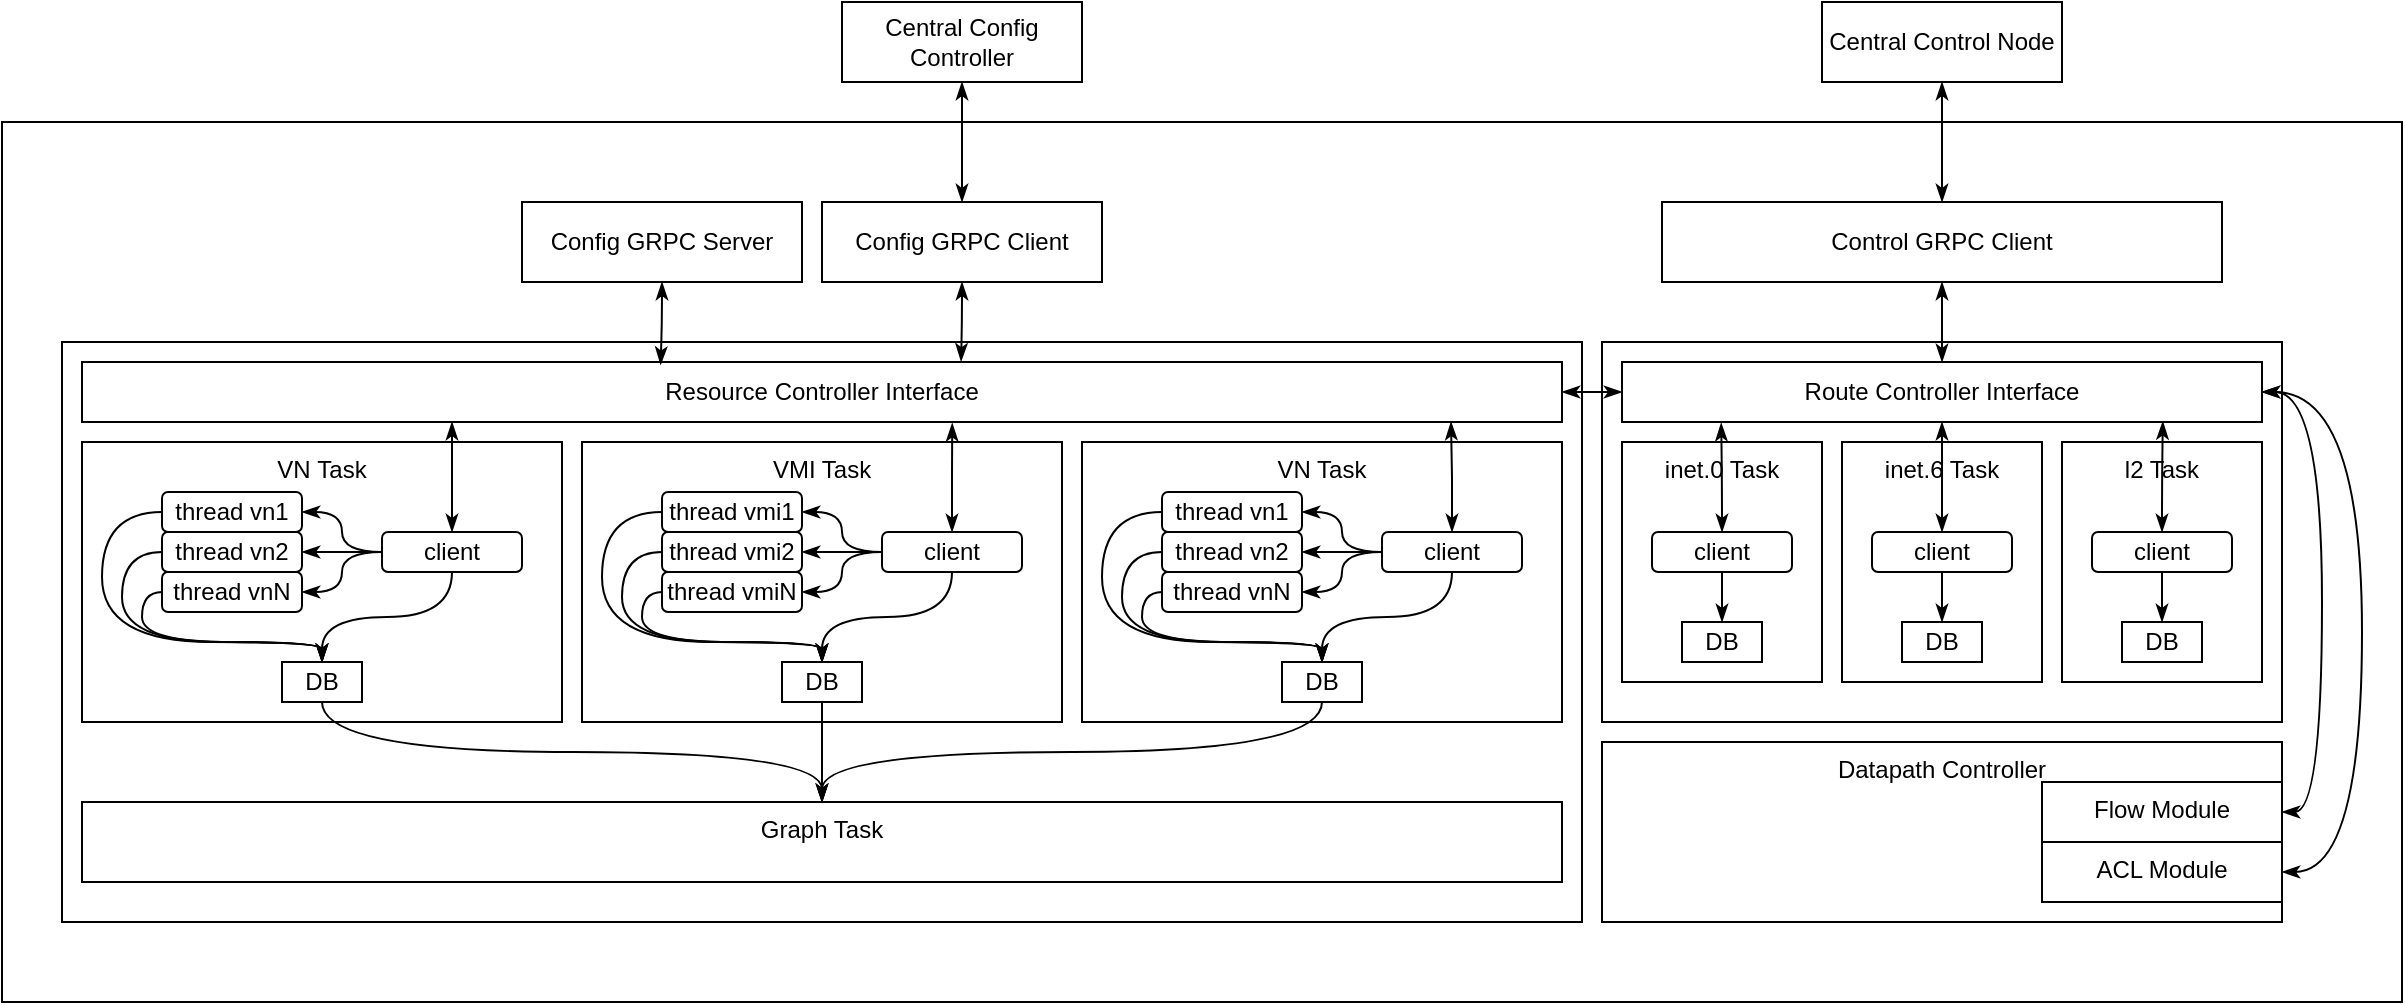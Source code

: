 <mxfile version="17.5.0" type="github">
  <diagram id="RT0LNEhjmAs4hNQUCreP" name="Page-1">
    <mxGraphModel dx="1234" dy="824" grid="1" gridSize="10" guides="1" tooltips="1" connect="1" arrows="1" fold="1" page="1" pageScale="1" pageWidth="850" pageHeight="1100" math="0" shadow="0">
      <root>
        <mxCell id="0" />
        <mxCell id="1" parent="0" />
        <mxCell id="L3yQXywGLFafgFnH2-L4-122" value="" style="rounded=0;whiteSpace=wrap;html=1;" parent="1" vertex="1">
          <mxGeometry x="40" y="100" width="1200" height="440" as="geometry" />
        </mxCell>
        <mxCell id="L3yQXywGLFafgFnH2-L4-118" value="Datapath Controller" style="rounded=0;whiteSpace=wrap;html=1;verticalAlign=top;" parent="1" vertex="1">
          <mxGeometry x="840" y="410" width="340" height="90" as="geometry" />
        </mxCell>
        <mxCell id="L3yQXywGLFafgFnH2-L4-89" value="" style="rounded=0;whiteSpace=wrap;html=1;verticalAlign=top;" parent="1" vertex="1">
          <mxGeometry x="840" y="210" width="340" height="190" as="geometry" />
        </mxCell>
        <mxCell id="L3yQXywGLFafgFnH2-L4-88" value="" style="rounded=0;whiteSpace=wrap;html=1;verticalAlign=top;" parent="1" vertex="1">
          <mxGeometry x="70" y="210" width="760" height="290" as="geometry" />
        </mxCell>
        <mxCell id="L3yQXywGLFafgFnH2-L4-111" style="edgeStyle=orthogonalEdgeStyle;curved=1;rounded=0;orthogonalLoop=1;jettySize=auto;html=1;entryX=0.5;entryY=0;entryDx=0;entryDy=0;startArrow=classicThin;startFill=1;endArrow=classicThin;endFill=1;" parent="1" source="L3yQXywGLFafgFnH2-L4-1" target="L3yQXywGLFafgFnH2-L4-9" edge="1">
          <mxGeometry relative="1" as="geometry" />
        </mxCell>
        <mxCell id="L3yQXywGLFafgFnH2-L4-1" value="Central Config Controller" style="rounded=0;whiteSpace=wrap;html=1;" parent="1" vertex="1">
          <mxGeometry x="460" y="40" width="120" height="40" as="geometry" />
        </mxCell>
        <mxCell id="L3yQXywGLFafgFnH2-L4-2" value="VN&amp;nbsp;Task" style="rounded=0;whiteSpace=wrap;html=1;verticalAlign=top;" parent="1" vertex="1">
          <mxGeometry x="80" y="260" width="240" height="140" as="geometry" />
        </mxCell>
        <mxCell id="L3yQXywGLFafgFnH2-L4-38" style="edgeStyle=orthogonalEdgeStyle;curved=1;rounded=0;orthogonalLoop=1;jettySize=auto;html=1;startArrow=none;startFill=0;endArrow=classicThin;endFill=1;" parent="1" source="L3yQXywGLFafgFnH2-L4-4" target="L3yQXywGLFafgFnH2-L4-37" edge="1">
          <mxGeometry relative="1" as="geometry" />
        </mxCell>
        <mxCell id="L3yQXywGLFafgFnH2-L4-4" value="DB" style="rounded=0;whiteSpace=wrap;html=1;" parent="1" vertex="1">
          <mxGeometry x="180" y="370" width="40" height="20" as="geometry" />
        </mxCell>
        <mxCell id="L3yQXywGLFafgFnH2-L4-109" style="edgeStyle=orthogonalEdgeStyle;curved=1;rounded=0;orthogonalLoop=1;jettySize=auto;html=1;entryX=0.594;entryY=-0.011;entryDx=0;entryDy=0;entryPerimeter=0;startArrow=classicThin;startFill=1;endArrow=classicThin;endFill=1;" parent="1" source="L3yQXywGLFafgFnH2-L4-9" target="L3yQXywGLFafgFnH2-L4-90" edge="1">
          <mxGeometry relative="1" as="geometry" />
        </mxCell>
        <mxCell id="L3yQXywGLFafgFnH2-L4-9" value="Config GRPC Client" style="rounded=0;whiteSpace=wrap;html=1;" parent="1" vertex="1">
          <mxGeometry x="450" y="140" width="140" height="40" as="geometry" />
        </mxCell>
        <mxCell id="L3yQXywGLFafgFnH2-L4-33" style="edgeStyle=orthogonalEdgeStyle;curved=1;rounded=0;orthogonalLoop=1;jettySize=auto;html=1;exitX=0;exitY=0.5;exitDx=0;exitDy=0;entryX=0.5;entryY=0;entryDx=0;entryDy=0;startArrow=none;startFill=0;endArrow=classicThin;endFill=1;" parent="1" source="L3yQXywGLFafgFnH2-L4-12" target="L3yQXywGLFafgFnH2-L4-4" edge="1">
          <mxGeometry relative="1" as="geometry">
            <Array as="points">
              <mxPoint x="90" y="295" />
              <mxPoint x="90" y="360" />
              <mxPoint x="200" y="360" />
            </Array>
          </mxGeometry>
        </mxCell>
        <mxCell id="L3yQXywGLFafgFnH2-L4-12" value="thread vn1" style="rounded=1;whiteSpace=wrap;html=1;" parent="1" vertex="1">
          <mxGeometry x="120" y="285" width="70" height="20" as="geometry" />
        </mxCell>
        <mxCell id="L3yQXywGLFafgFnH2-L4-34" style="edgeStyle=orthogonalEdgeStyle;curved=1;rounded=0;orthogonalLoop=1;jettySize=auto;html=1;exitX=0;exitY=0.5;exitDx=0;exitDy=0;entryX=0.5;entryY=0;entryDx=0;entryDy=0;startArrow=none;startFill=0;endArrow=classicThin;endFill=1;" parent="1" source="L3yQXywGLFafgFnH2-L4-23" target="L3yQXywGLFafgFnH2-L4-4" edge="1">
          <mxGeometry relative="1" as="geometry">
            <Array as="points">
              <mxPoint x="100" y="315" />
              <mxPoint x="100" y="360" />
              <mxPoint x="200" y="360" />
            </Array>
          </mxGeometry>
        </mxCell>
        <mxCell id="L3yQXywGLFafgFnH2-L4-23" value="thread vn2" style="rounded=1;whiteSpace=wrap;html=1;" parent="1" vertex="1">
          <mxGeometry x="120" y="305" width="70" height="20" as="geometry" />
        </mxCell>
        <mxCell id="L3yQXywGLFafgFnH2-L4-36" style="edgeStyle=orthogonalEdgeStyle;curved=1;rounded=0;orthogonalLoop=1;jettySize=auto;html=1;entryX=0.5;entryY=0;entryDx=0;entryDy=0;startArrow=none;startFill=0;endArrow=classicThin;endFill=1;exitX=0;exitY=0.5;exitDx=0;exitDy=0;" parent="1" source="L3yQXywGLFafgFnH2-L4-24" target="L3yQXywGLFafgFnH2-L4-4" edge="1">
          <mxGeometry relative="1" as="geometry">
            <Array as="points">
              <mxPoint x="110" y="335" />
              <mxPoint x="110" y="360" />
              <mxPoint x="200" y="360" />
            </Array>
          </mxGeometry>
        </mxCell>
        <mxCell id="L3yQXywGLFafgFnH2-L4-24" value="thread vnN" style="rounded=1;whiteSpace=wrap;html=1;" parent="1" vertex="1">
          <mxGeometry x="120" y="325" width="70" height="20" as="geometry" />
        </mxCell>
        <mxCell id="L3yQXywGLFafgFnH2-L4-29" style="edgeStyle=orthogonalEdgeStyle;curved=1;rounded=0;orthogonalLoop=1;jettySize=auto;html=1;entryX=0.5;entryY=0;entryDx=0;entryDy=0;startArrow=none;startFill=0;endArrow=classicThin;endFill=1;exitX=0.5;exitY=1;exitDx=0;exitDy=0;" parent="1" source="L3yQXywGLFafgFnH2-L4-28" target="L3yQXywGLFafgFnH2-L4-4" edge="1">
          <mxGeometry relative="1" as="geometry" />
        </mxCell>
        <mxCell id="L3yQXywGLFafgFnH2-L4-30" style="edgeStyle=orthogonalEdgeStyle;curved=1;rounded=0;orthogonalLoop=1;jettySize=auto;html=1;exitX=0;exitY=0.5;exitDx=0;exitDy=0;entryX=1;entryY=0.5;entryDx=0;entryDy=0;startArrow=none;startFill=0;endArrow=classicThin;endFill=1;" parent="1" source="L3yQXywGLFafgFnH2-L4-28" target="L3yQXywGLFafgFnH2-L4-12" edge="1">
          <mxGeometry relative="1" as="geometry" />
        </mxCell>
        <mxCell id="L3yQXywGLFafgFnH2-L4-31" style="edgeStyle=orthogonalEdgeStyle;curved=1;rounded=0;orthogonalLoop=1;jettySize=auto;html=1;exitX=0;exitY=0.5;exitDx=0;exitDy=0;entryX=1;entryY=0.5;entryDx=0;entryDy=0;startArrow=none;startFill=0;endArrow=classicThin;endFill=1;" parent="1" source="L3yQXywGLFafgFnH2-L4-28" target="L3yQXywGLFafgFnH2-L4-23" edge="1">
          <mxGeometry relative="1" as="geometry" />
        </mxCell>
        <mxCell id="L3yQXywGLFafgFnH2-L4-32" style="edgeStyle=orthogonalEdgeStyle;curved=1;rounded=0;orthogonalLoop=1;jettySize=auto;html=1;exitX=0;exitY=0.5;exitDx=0;exitDy=0;entryX=1;entryY=0.5;entryDx=0;entryDy=0;startArrow=none;startFill=0;endArrow=classicThin;endFill=1;" parent="1" source="L3yQXywGLFafgFnH2-L4-28" target="L3yQXywGLFafgFnH2-L4-24" edge="1">
          <mxGeometry relative="1" as="geometry" />
        </mxCell>
        <mxCell id="L3yQXywGLFafgFnH2-L4-94" style="edgeStyle=orthogonalEdgeStyle;rounded=0;orthogonalLoop=1;jettySize=auto;html=1;exitX=0.5;exitY=0;exitDx=0;exitDy=0;entryX=0.25;entryY=1;entryDx=0;entryDy=0;startArrow=classicThin;startFill=1;endArrow=classicThin;endFill=1;" parent="1" source="L3yQXywGLFafgFnH2-L4-28" target="L3yQXywGLFafgFnH2-L4-90" edge="1">
          <mxGeometry relative="1" as="geometry" />
        </mxCell>
        <mxCell id="L3yQXywGLFafgFnH2-L4-28" value="client" style="rounded=1;whiteSpace=wrap;html=1;" parent="1" vertex="1">
          <mxGeometry x="230" y="305" width="70" height="20" as="geometry" />
        </mxCell>
        <mxCell id="L3yQXywGLFafgFnH2-L4-37" value="Graph Task" style="rounded=0;whiteSpace=wrap;html=1;verticalAlign=top;" parent="1" vertex="1">
          <mxGeometry x="80" y="440" width="740" height="40" as="geometry" />
        </mxCell>
        <mxCell id="L3yQXywGLFafgFnH2-L4-39" value="VMI Task" style="rounded=0;whiteSpace=wrap;html=1;verticalAlign=top;" parent="1" vertex="1">
          <mxGeometry x="330" y="260" width="240" height="140" as="geometry" />
        </mxCell>
        <mxCell id="L3yQXywGLFafgFnH2-L4-40" value="DB" style="rounded=0;whiteSpace=wrap;html=1;" parent="1" vertex="1">
          <mxGeometry x="430" y="370" width="40" height="20" as="geometry" />
        </mxCell>
        <mxCell id="L3yQXywGLFafgFnH2-L4-41" style="edgeStyle=orthogonalEdgeStyle;curved=1;rounded=0;orthogonalLoop=1;jettySize=auto;html=1;exitX=0;exitY=0.5;exitDx=0;exitDy=0;entryX=0.5;entryY=0;entryDx=0;entryDy=0;startArrow=none;startFill=0;endArrow=classicThin;endFill=1;" parent="1" source="L3yQXywGLFafgFnH2-L4-42" target="L3yQXywGLFafgFnH2-L4-40" edge="1">
          <mxGeometry relative="1" as="geometry">
            <Array as="points">
              <mxPoint x="340" y="295" />
              <mxPoint x="340" y="360" />
              <mxPoint x="450" y="360" />
            </Array>
          </mxGeometry>
        </mxCell>
        <mxCell id="L3yQXywGLFafgFnH2-L4-42" value="thread vmi1" style="rounded=1;whiteSpace=wrap;html=1;" parent="1" vertex="1">
          <mxGeometry x="370" y="285" width="70" height="20" as="geometry" />
        </mxCell>
        <mxCell id="L3yQXywGLFafgFnH2-L4-43" style="edgeStyle=orthogonalEdgeStyle;curved=1;rounded=0;orthogonalLoop=1;jettySize=auto;html=1;exitX=0;exitY=0.5;exitDx=0;exitDy=0;entryX=0.5;entryY=0;entryDx=0;entryDy=0;startArrow=none;startFill=0;endArrow=classicThin;endFill=1;" parent="1" source="L3yQXywGLFafgFnH2-L4-44" target="L3yQXywGLFafgFnH2-L4-40" edge="1">
          <mxGeometry relative="1" as="geometry">
            <Array as="points">
              <mxPoint x="350" y="315" />
              <mxPoint x="350" y="360" />
              <mxPoint x="450" y="360" />
            </Array>
          </mxGeometry>
        </mxCell>
        <mxCell id="L3yQXywGLFafgFnH2-L4-44" value="thread vmi2" style="rounded=1;whiteSpace=wrap;html=1;" parent="1" vertex="1">
          <mxGeometry x="370" y="305" width="70" height="20" as="geometry" />
        </mxCell>
        <mxCell id="L3yQXywGLFafgFnH2-L4-45" style="edgeStyle=orthogonalEdgeStyle;curved=1;rounded=0;orthogonalLoop=1;jettySize=auto;html=1;entryX=0.5;entryY=0;entryDx=0;entryDy=0;startArrow=none;startFill=0;endArrow=classicThin;endFill=1;exitX=0;exitY=0.5;exitDx=0;exitDy=0;" parent="1" source="L3yQXywGLFafgFnH2-L4-46" target="L3yQXywGLFafgFnH2-L4-40" edge="1">
          <mxGeometry relative="1" as="geometry">
            <Array as="points">
              <mxPoint x="360" y="335" />
              <mxPoint x="360" y="360" />
              <mxPoint x="450" y="360" />
            </Array>
          </mxGeometry>
        </mxCell>
        <mxCell id="L3yQXywGLFafgFnH2-L4-46" value="thread vmiN" style="rounded=1;whiteSpace=wrap;html=1;" parent="1" vertex="1">
          <mxGeometry x="370" y="325" width="70" height="20" as="geometry" />
        </mxCell>
        <mxCell id="L3yQXywGLFafgFnH2-L4-47" style="edgeStyle=orthogonalEdgeStyle;curved=1;rounded=0;orthogonalLoop=1;jettySize=auto;html=1;entryX=0.5;entryY=0;entryDx=0;entryDy=0;startArrow=none;startFill=0;endArrow=classicThin;endFill=1;exitX=0.5;exitY=1;exitDx=0;exitDy=0;" parent="1" source="L3yQXywGLFafgFnH2-L4-51" target="L3yQXywGLFafgFnH2-L4-40" edge="1">
          <mxGeometry relative="1" as="geometry" />
        </mxCell>
        <mxCell id="L3yQXywGLFafgFnH2-L4-48" style="edgeStyle=orthogonalEdgeStyle;curved=1;rounded=0;orthogonalLoop=1;jettySize=auto;html=1;exitX=0;exitY=0.5;exitDx=0;exitDy=0;entryX=1;entryY=0.5;entryDx=0;entryDy=0;startArrow=none;startFill=0;endArrow=classicThin;endFill=1;" parent="1" source="L3yQXywGLFafgFnH2-L4-51" target="L3yQXywGLFafgFnH2-L4-42" edge="1">
          <mxGeometry relative="1" as="geometry" />
        </mxCell>
        <mxCell id="L3yQXywGLFafgFnH2-L4-49" style="edgeStyle=orthogonalEdgeStyle;curved=1;rounded=0;orthogonalLoop=1;jettySize=auto;html=1;exitX=0;exitY=0.5;exitDx=0;exitDy=0;entryX=1;entryY=0.5;entryDx=0;entryDy=0;startArrow=none;startFill=0;endArrow=classicThin;endFill=1;" parent="1" source="L3yQXywGLFafgFnH2-L4-51" target="L3yQXywGLFafgFnH2-L4-44" edge="1">
          <mxGeometry relative="1" as="geometry" />
        </mxCell>
        <mxCell id="L3yQXywGLFafgFnH2-L4-50" style="edgeStyle=orthogonalEdgeStyle;curved=1;rounded=0;orthogonalLoop=1;jettySize=auto;html=1;exitX=0;exitY=0.5;exitDx=0;exitDy=0;entryX=1;entryY=0.5;entryDx=0;entryDy=0;startArrow=none;startFill=0;endArrow=classicThin;endFill=1;" parent="1" source="L3yQXywGLFafgFnH2-L4-51" target="L3yQXywGLFafgFnH2-L4-46" edge="1">
          <mxGeometry relative="1" as="geometry" />
        </mxCell>
        <mxCell id="L3yQXywGLFafgFnH2-L4-93" style="edgeStyle=orthogonalEdgeStyle;rounded=0;orthogonalLoop=1;jettySize=auto;html=1;exitX=0.5;exitY=0;exitDx=0;exitDy=0;entryX=0.588;entryY=1.021;entryDx=0;entryDy=0;entryPerimeter=0;startArrow=classicThin;startFill=1;endArrow=classicThin;endFill=1;" parent="1" source="L3yQXywGLFafgFnH2-L4-51" target="L3yQXywGLFafgFnH2-L4-90" edge="1">
          <mxGeometry relative="1" as="geometry" />
        </mxCell>
        <mxCell id="L3yQXywGLFafgFnH2-L4-51" value="client" style="rounded=1;whiteSpace=wrap;html=1;" parent="1" vertex="1">
          <mxGeometry x="480" y="305" width="70" height="20" as="geometry" />
        </mxCell>
        <mxCell id="L3yQXywGLFafgFnH2-L4-52" value="VN Task" style="rounded=0;whiteSpace=wrap;html=1;verticalAlign=top;" parent="1" vertex="1">
          <mxGeometry x="580" y="260" width="240" height="140" as="geometry" />
        </mxCell>
        <mxCell id="L3yQXywGLFafgFnH2-L4-53" value="DB" style="rounded=0;whiteSpace=wrap;html=1;" parent="1" vertex="1">
          <mxGeometry x="680" y="370" width="40" height="20" as="geometry" />
        </mxCell>
        <mxCell id="L3yQXywGLFafgFnH2-L4-54" style="edgeStyle=orthogonalEdgeStyle;curved=1;rounded=0;orthogonalLoop=1;jettySize=auto;html=1;exitX=0;exitY=0.5;exitDx=0;exitDy=0;entryX=0.5;entryY=0;entryDx=0;entryDy=0;startArrow=none;startFill=0;endArrow=classicThin;endFill=1;" parent="1" source="L3yQXywGLFafgFnH2-L4-55" target="L3yQXywGLFafgFnH2-L4-53" edge="1">
          <mxGeometry relative="1" as="geometry">
            <Array as="points">
              <mxPoint x="590" y="295" />
              <mxPoint x="590" y="360" />
              <mxPoint x="700" y="360" />
            </Array>
          </mxGeometry>
        </mxCell>
        <mxCell id="L3yQXywGLFafgFnH2-L4-55" value="thread vn1" style="rounded=1;whiteSpace=wrap;html=1;" parent="1" vertex="1">
          <mxGeometry x="620" y="285" width="70" height="20" as="geometry" />
        </mxCell>
        <mxCell id="L3yQXywGLFafgFnH2-L4-56" style="edgeStyle=orthogonalEdgeStyle;curved=1;rounded=0;orthogonalLoop=1;jettySize=auto;html=1;exitX=0;exitY=0.5;exitDx=0;exitDy=0;entryX=0.5;entryY=0;entryDx=0;entryDy=0;startArrow=none;startFill=0;endArrow=classicThin;endFill=1;" parent="1" source="L3yQXywGLFafgFnH2-L4-57" target="L3yQXywGLFafgFnH2-L4-53" edge="1">
          <mxGeometry relative="1" as="geometry">
            <Array as="points">
              <mxPoint x="600" y="315" />
              <mxPoint x="600" y="360" />
              <mxPoint x="700" y="360" />
            </Array>
          </mxGeometry>
        </mxCell>
        <mxCell id="L3yQXywGLFafgFnH2-L4-57" value="thread vn2" style="rounded=1;whiteSpace=wrap;html=1;" parent="1" vertex="1">
          <mxGeometry x="620" y="305" width="70" height="20" as="geometry" />
        </mxCell>
        <mxCell id="L3yQXywGLFafgFnH2-L4-58" style="edgeStyle=orthogonalEdgeStyle;curved=1;rounded=0;orthogonalLoop=1;jettySize=auto;html=1;entryX=0.5;entryY=0;entryDx=0;entryDy=0;startArrow=none;startFill=0;endArrow=classicThin;endFill=1;exitX=0;exitY=0.5;exitDx=0;exitDy=0;" parent="1" source="L3yQXywGLFafgFnH2-L4-59" target="L3yQXywGLFafgFnH2-L4-53" edge="1">
          <mxGeometry relative="1" as="geometry">
            <Array as="points">
              <mxPoint x="610" y="335" />
              <mxPoint x="610" y="360" />
              <mxPoint x="700" y="360" />
            </Array>
          </mxGeometry>
        </mxCell>
        <mxCell id="L3yQXywGLFafgFnH2-L4-59" value="thread vnN" style="rounded=1;whiteSpace=wrap;html=1;" parent="1" vertex="1">
          <mxGeometry x="620" y="325" width="70" height="20" as="geometry" />
        </mxCell>
        <mxCell id="L3yQXywGLFafgFnH2-L4-60" style="edgeStyle=orthogonalEdgeStyle;curved=1;rounded=0;orthogonalLoop=1;jettySize=auto;html=1;entryX=0.5;entryY=0;entryDx=0;entryDy=0;startArrow=none;startFill=0;endArrow=classicThin;endFill=1;exitX=0.5;exitY=1;exitDx=0;exitDy=0;" parent="1" source="L3yQXywGLFafgFnH2-L4-64" target="L3yQXywGLFafgFnH2-L4-53" edge="1">
          <mxGeometry relative="1" as="geometry" />
        </mxCell>
        <mxCell id="L3yQXywGLFafgFnH2-L4-61" style="edgeStyle=orthogonalEdgeStyle;curved=1;rounded=0;orthogonalLoop=1;jettySize=auto;html=1;exitX=0;exitY=0.5;exitDx=0;exitDy=0;entryX=1;entryY=0.5;entryDx=0;entryDy=0;startArrow=none;startFill=0;endArrow=classicThin;endFill=1;" parent="1" source="L3yQXywGLFafgFnH2-L4-64" target="L3yQXywGLFafgFnH2-L4-55" edge="1">
          <mxGeometry relative="1" as="geometry" />
        </mxCell>
        <mxCell id="L3yQXywGLFafgFnH2-L4-62" style="edgeStyle=orthogonalEdgeStyle;curved=1;rounded=0;orthogonalLoop=1;jettySize=auto;html=1;exitX=0;exitY=0.5;exitDx=0;exitDy=0;entryX=1;entryY=0.5;entryDx=0;entryDy=0;startArrow=none;startFill=0;endArrow=classicThin;endFill=1;" parent="1" source="L3yQXywGLFafgFnH2-L4-64" target="L3yQXywGLFafgFnH2-L4-57" edge="1">
          <mxGeometry relative="1" as="geometry" />
        </mxCell>
        <mxCell id="L3yQXywGLFafgFnH2-L4-63" style="edgeStyle=orthogonalEdgeStyle;curved=1;rounded=0;orthogonalLoop=1;jettySize=auto;html=1;exitX=0;exitY=0.5;exitDx=0;exitDy=0;entryX=1;entryY=0.5;entryDx=0;entryDy=0;startArrow=none;startFill=0;endArrow=classicThin;endFill=1;" parent="1" source="L3yQXywGLFafgFnH2-L4-64" target="L3yQXywGLFafgFnH2-L4-59" edge="1">
          <mxGeometry relative="1" as="geometry" />
        </mxCell>
        <mxCell id="L3yQXywGLFafgFnH2-L4-91" style="rounded=0;orthogonalLoop=1;jettySize=auto;html=1;exitX=0.5;exitY=0;exitDx=0;exitDy=0;entryX=0.925;entryY=0.998;entryDx=0;entryDy=0;entryPerimeter=0;startArrow=classicThin;startFill=1;endArrow=classicThin;endFill=1;edgeStyle=orthogonalEdgeStyle;" parent="1" source="L3yQXywGLFafgFnH2-L4-64" target="L3yQXywGLFafgFnH2-L4-90" edge="1">
          <mxGeometry relative="1" as="geometry" />
        </mxCell>
        <mxCell id="L3yQXywGLFafgFnH2-L4-64" value="client" style="rounded=1;whiteSpace=wrap;html=1;" parent="1" vertex="1">
          <mxGeometry x="730" y="305" width="70" height="20" as="geometry" />
        </mxCell>
        <mxCell id="L3yQXywGLFafgFnH2-L4-67" value="inet.0 Task" style="rounded=0;whiteSpace=wrap;html=1;verticalAlign=top;" parent="1" vertex="1">
          <mxGeometry x="850" y="260" width="100" height="120" as="geometry" />
        </mxCell>
        <mxCell id="L3yQXywGLFafgFnH2-L4-68" value="DB" style="rounded=0;whiteSpace=wrap;html=1;" parent="1" vertex="1">
          <mxGeometry x="880" y="350" width="40" height="20" as="geometry" />
        </mxCell>
        <mxCell id="L3yQXywGLFafgFnH2-L4-75" style="edgeStyle=orthogonalEdgeStyle;curved=1;rounded=0;orthogonalLoop=1;jettySize=auto;html=1;entryX=0.5;entryY=0;entryDx=0;entryDy=0;startArrow=none;startFill=0;endArrow=classicThin;endFill=1;exitX=0.5;exitY=1;exitDx=0;exitDy=0;" parent="1" source="L3yQXywGLFafgFnH2-L4-79" target="L3yQXywGLFafgFnH2-L4-68" edge="1">
          <mxGeometry relative="1" as="geometry" />
        </mxCell>
        <mxCell id="L3yQXywGLFafgFnH2-L4-101" style="edgeStyle=orthogonalEdgeStyle;curved=1;rounded=0;orthogonalLoop=1;jettySize=auto;html=1;exitX=0.5;exitY=0;exitDx=0;exitDy=0;entryX=0.155;entryY=1.017;entryDx=0;entryDy=0;entryPerimeter=0;startArrow=classicThin;startFill=1;endArrow=classicThin;endFill=1;" parent="1" source="L3yQXywGLFafgFnH2-L4-79" target="L3yQXywGLFafgFnH2-L4-100" edge="1">
          <mxGeometry relative="1" as="geometry" />
        </mxCell>
        <mxCell id="L3yQXywGLFafgFnH2-L4-79" value="client" style="rounded=1;whiteSpace=wrap;html=1;" parent="1" vertex="1">
          <mxGeometry x="865" y="305" width="70" height="20" as="geometry" />
        </mxCell>
        <mxCell id="L3yQXywGLFafgFnH2-L4-80" value="inet.6 Task" style="rounded=0;whiteSpace=wrap;html=1;verticalAlign=top;" parent="1" vertex="1">
          <mxGeometry x="960" y="260" width="100" height="120" as="geometry" />
        </mxCell>
        <mxCell id="L3yQXywGLFafgFnH2-L4-81" value="DB" style="rounded=0;whiteSpace=wrap;html=1;" parent="1" vertex="1">
          <mxGeometry x="990" y="350" width="40" height="20" as="geometry" />
        </mxCell>
        <mxCell id="L3yQXywGLFafgFnH2-L4-82" style="edgeStyle=orthogonalEdgeStyle;curved=1;rounded=0;orthogonalLoop=1;jettySize=auto;html=1;entryX=0.5;entryY=0;entryDx=0;entryDy=0;startArrow=none;startFill=0;endArrow=classicThin;endFill=1;exitX=0.5;exitY=1;exitDx=0;exitDy=0;" parent="1" source="L3yQXywGLFafgFnH2-L4-83" target="L3yQXywGLFafgFnH2-L4-81" edge="1">
          <mxGeometry relative="1" as="geometry" />
        </mxCell>
        <mxCell id="L3yQXywGLFafgFnH2-L4-102" style="edgeStyle=orthogonalEdgeStyle;curved=1;rounded=0;orthogonalLoop=1;jettySize=auto;html=1;exitX=0.5;exitY=0;exitDx=0;exitDy=0;entryX=0.5;entryY=1;entryDx=0;entryDy=0;startArrow=classicThin;startFill=1;endArrow=classicThin;endFill=1;" parent="1" source="L3yQXywGLFafgFnH2-L4-83" target="L3yQXywGLFafgFnH2-L4-100" edge="1">
          <mxGeometry relative="1" as="geometry" />
        </mxCell>
        <mxCell id="L3yQXywGLFafgFnH2-L4-83" value="client" style="rounded=1;whiteSpace=wrap;html=1;" parent="1" vertex="1">
          <mxGeometry x="975" y="305" width="70" height="20" as="geometry" />
        </mxCell>
        <mxCell id="L3yQXywGLFafgFnH2-L4-84" value="l2 Task" style="rounded=0;whiteSpace=wrap;html=1;verticalAlign=top;" parent="1" vertex="1">
          <mxGeometry x="1070" y="260" width="100" height="120" as="geometry" />
        </mxCell>
        <mxCell id="L3yQXywGLFafgFnH2-L4-85" value="DB" style="rounded=0;whiteSpace=wrap;html=1;" parent="1" vertex="1">
          <mxGeometry x="1100" y="350" width="40" height="20" as="geometry" />
        </mxCell>
        <mxCell id="L3yQXywGLFafgFnH2-L4-86" style="edgeStyle=orthogonalEdgeStyle;curved=1;rounded=0;orthogonalLoop=1;jettySize=auto;html=1;entryX=0.5;entryY=0;entryDx=0;entryDy=0;startArrow=none;startFill=0;endArrow=classicThin;endFill=1;exitX=0.5;exitY=1;exitDx=0;exitDy=0;" parent="1" source="L3yQXywGLFafgFnH2-L4-87" target="L3yQXywGLFafgFnH2-L4-85" edge="1">
          <mxGeometry relative="1" as="geometry" />
        </mxCell>
        <mxCell id="L3yQXywGLFafgFnH2-L4-103" style="edgeStyle=orthogonalEdgeStyle;curved=1;rounded=0;orthogonalLoop=1;jettySize=auto;html=1;exitX=0.5;exitY=0;exitDx=0;exitDy=0;entryX=0.845;entryY=0.989;entryDx=0;entryDy=0;entryPerimeter=0;startArrow=classicThin;startFill=1;endArrow=classicThin;endFill=1;" parent="1" source="L3yQXywGLFafgFnH2-L4-87" target="L3yQXywGLFafgFnH2-L4-100" edge="1">
          <mxGeometry relative="1" as="geometry" />
        </mxCell>
        <mxCell id="L3yQXywGLFafgFnH2-L4-87" value="client" style="rounded=1;whiteSpace=wrap;html=1;" parent="1" vertex="1">
          <mxGeometry x="1085" y="305" width="70" height="20" as="geometry" />
        </mxCell>
        <mxCell id="L3yQXywGLFafgFnH2-L4-104" style="edgeStyle=orthogonalEdgeStyle;curved=1;rounded=0;orthogonalLoop=1;jettySize=auto;html=1;exitX=1;exitY=0.5;exitDx=0;exitDy=0;entryX=0;entryY=0.5;entryDx=0;entryDy=0;startArrow=classicThin;startFill=1;endArrow=classicThin;endFill=1;" parent="1" source="L3yQXywGLFafgFnH2-L4-90" target="L3yQXywGLFafgFnH2-L4-100" edge="1">
          <mxGeometry relative="1" as="geometry" />
        </mxCell>
        <mxCell id="L3yQXywGLFafgFnH2-L4-90" value="&lt;span&gt;Resource Controller Interface&lt;/span&gt;" style="rounded=0;whiteSpace=wrap;html=1;" parent="1" vertex="1">
          <mxGeometry x="80" y="220" width="740" height="30" as="geometry" />
        </mxCell>
        <mxCell id="L3yQXywGLFafgFnH2-L4-65" style="edgeStyle=orthogonalEdgeStyle;curved=1;rounded=0;orthogonalLoop=1;jettySize=auto;html=1;entryX=0.5;entryY=0;entryDx=0;entryDy=0;startArrow=none;startFill=0;endArrow=classicThin;endFill=1;exitX=0.5;exitY=1;exitDx=0;exitDy=0;" parent="1" source="L3yQXywGLFafgFnH2-L4-40" target="L3yQXywGLFafgFnH2-L4-37" edge="1">
          <mxGeometry relative="1" as="geometry" />
        </mxCell>
        <mxCell id="L3yQXywGLFafgFnH2-L4-66" style="edgeStyle=orthogonalEdgeStyle;curved=1;rounded=0;orthogonalLoop=1;jettySize=auto;html=1;entryX=0.5;entryY=0;entryDx=0;entryDy=0;startArrow=none;startFill=0;endArrow=classicThin;endFill=1;exitX=0.5;exitY=1;exitDx=0;exitDy=0;" parent="1" source="L3yQXywGLFafgFnH2-L4-53" target="L3yQXywGLFafgFnH2-L4-37" edge="1">
          <mxGeometry relative="1" as="geometry" />
        </mxCell>
        <mxCell id="L3yQXywGLFafgFnH2-L4-100" value="Route Controller Interface" style="rounded=0;whiteSpace=wrap;html=1;" parent="1" vertex="1">
          <mxGeometry x="850" y="220" width="320" height="30" as="geometry" />
        </mxCell>
        <mxCell id="L3yQXywGLFafgFnH2-L4-106" style="edgeStyle=orthogonalEdgeStyle;curved=1;rounded=0;orthogonalLoop=1;jettySize=auto;html=1;startArrow=classicThin;startFill=1;endArrow=classicThin;endFill=1;" parent="1" source="L3yQXywGLFafgFnH2-L4-105" target="L3yQXywGLFafgFnH2-L4-100" edge="1">
          <mxGeometry relative="1" as="geometry" />
        </mxCell>
        <mxCell id="L3yQXywGLFafgFnH2-L4-105" value="Control GRPC Client" style="rounded=0;whiteSpace=wrap;html=1;" parent="1" vertex="1">
          <mxGeometry x="870" y="140" width="280" height="40" as="geometry" />
        </mxCell>
        <mxCell id="L3yQXywGLFafgFnH2-L4-110" style="edgeStyle=orthogonalEdgeStyle;curved=1;rounded=0;orthogonalLoop=1;jettySize=auto;html=1;entryX=0.391;entryY=0.044;entryDx=0;entryDy=0;entryPerimeter=0;startArrow=classicThin;startFill=1;endArrow=classicThin;endFill=1;" parent="1" source="L3yQXywGLFafgFnH2-L4-108" target="L3yQXywGLFafgFnH2-L4-90" edge="1">
          <mxGeometry relative="1" as="geometry" />
        </mxCell>
        <mxCell id="L3yQXywGLFafgFnH2-L4-108" value="Config GRPC Server" style="rounded=0;whiteSpace=wrap;html=1;" parent="1" vertex="1">
          <mxGeometry x="300" y="140" width="140" height="40" as="geometry" />
        </mxCell>
        <mxCell id="L3yQXywGLFafgFnH2-L4-113" style="edgeStyle=orthogonalEdgeStyle;curved=1;rounded=0;orthogonalLoop=1;jettySize=auto;html=1;startArrow=classicThin;startFill=1;endArrow=classicThin;endFill=1;" parent="1" source="L3yQXywGLFafgFnH2-L4-112" target="L3yQXywGLFafgFnH2-L4-105" edge="1">
          <mxGeometry relative="1" as="geometry" />
        </mxCell>
        <mxCell id="L3yQXywGLFafgFnH2-L4-112" value="Central Control Node" style="rounded=0;whiteSpace=wrap;html=1;" parent="1" vertex="1">
          <mxGeometry x="950" y="40" width="120" height="40" as="geometry" />
        </mxCell>
        <mxCell id="L3yQXywGLFafgFnH2-L4-119" style="edgeStyle=orthogonalEdgeStyle;rounded=0;orthogonalLoop=1;jettySize=auto;html=1;exitX=1;exitY=0.5;exitDx=0;exitDy=0;startArrow=classicThin;startFill=1;endArrow=classicThin;endFill=1;curved=1;entryX=1;entryY=0.5;entryDx=0;entryDy=0;" parent="1" source="L3yQXywGLFafgFnH2-L4-114" target="L3yQXywGLFafgFnH2-L4-100" edge="1">
          <mxGeometry relative="1" as="geometry">
            <mxPoint x="1270" y="360" as="targetPoint" />
            <Array as="points">
              <mxPoint x="1200" y="445" />
              <mxPoint x="1200" y="235" />
            </Array>
          </mxGeometry>
        </mxCell>
        <mxCell id="L3yQXywGLFafgFnH2-L4-114" value="Flow Module" style="rounded=0;whiteSpace=wrap;html=1;verticalAlign=top;" parent="1" vertex="1">
          <mxGeometry x="1060" y="430" width="120" height="30" as="geometry" />
        </mxCell>
        <mxCell id="L3yQXywGLFafgFnH2-L4-121" style="edgeStyle=orthogonalEdgeStyle;curved=1;rounded=0;orthogonalLoop=1;jettySize=auto;html=1;exitX=1;exitY=0.5;exitDx=0;exitDy=0;entryX=1;entryY=0.5;entryDx=0;entryDy=0;startArrow=classicThin;startFill=1;endArrow=classicThin;endFill=1;" parent="1" source="L3yQXywGLFafgFnH2-L4-115" target="L3yQXywGLFafgFnH2-L4-100" edge="1">
          <mxGeometry relative="1" as="geometry">
            <Array as="points">
              <mxPoint x="1220" y="475" />
              <mxPoint x="1220" y="235" />
            </Array>
          </mxGeometry>
        </mxCell>
        <mxCell id="L3yQXywGLFafgFnH2-L4-115" value="ACL Module" style="rounded=0;whiteSpace=wrap;html=1;verticalAlign=top;" parent="1" vertex="1">
          <mxGeometry x="1060" y="460" width="120" height="30" as="geometry" />
        </mxCell>
      </root>
    </mxGraphModel>
  </diagram>
</mxfile>
